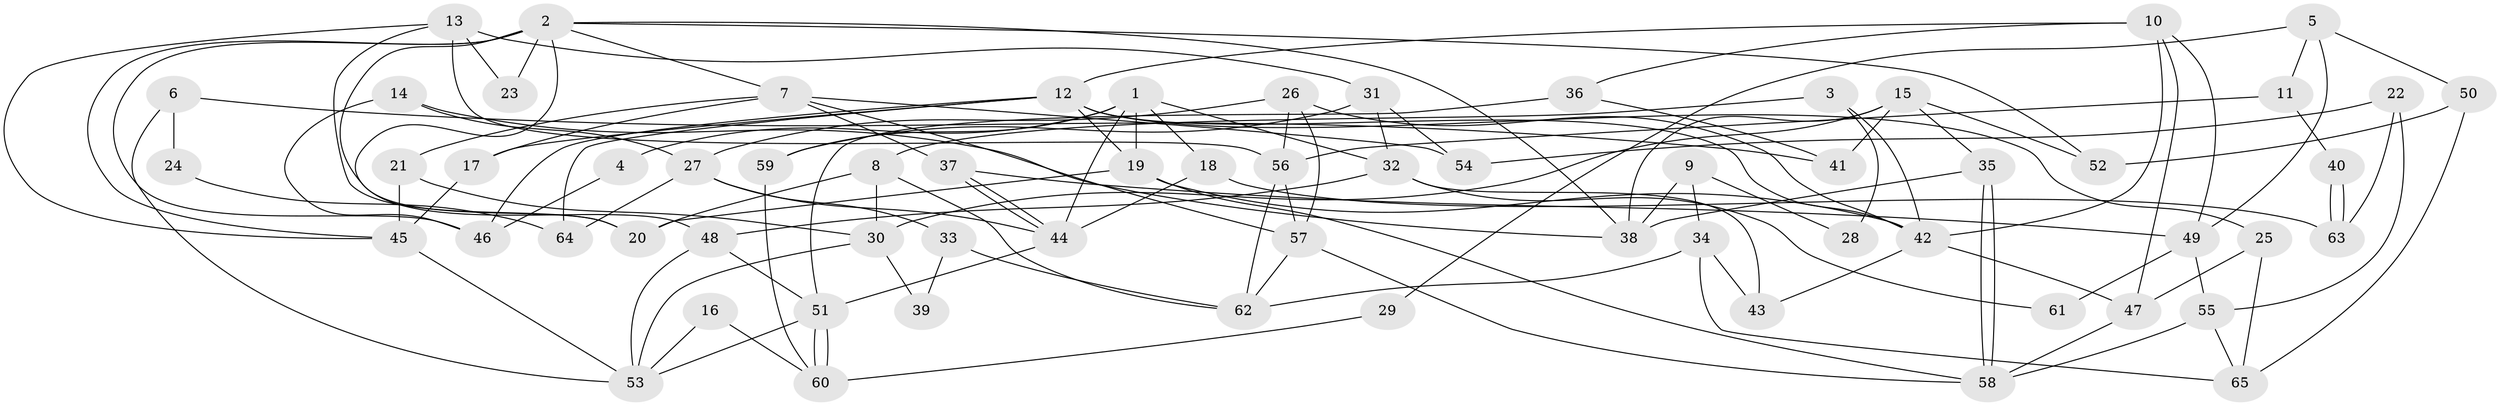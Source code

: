 // Generated by graph-tools (version 1.1) at 2025/50/03/09/25 03:50:05]
// undirected, 65 vertices, 130 edges
graph export_dot {
graph [start="1"]
  node [color=gray90,style=filled];
  1;
  2;
  3;
  4;
  5;
  6;
  7;
  8;
  9;
  10;
  11;
  12;
  13;
  14;
  15;
  16;
  17;
  18;
  19;
  20;
  21;
  22;
  23;
  24;
  25;
  26;
  27;
  28;
  29;
  30;
  31;
  32;
  33;
  34;
  35;
  36;
  37;
  38;
  39;
  40;
  41;
  42;
  43;
  44;
  45;
  46;
  47;
  48;
  49;
  50;
  51;
  52;
  53;
  54;
  55;
  56;
  57;
  58;
  59;
  60;
  61;
  62;
  63;
  64;
  65;
  1 -- 44;
  1 -- 18;
  1 -- 4;
  1 -- 19;
  1 -- 32;
  1 -- 59;
  2 -- 20;
  2 -- 45;
  2 -- 7;
  2 -- 23;
  2 -- 38;
  2 -- 46;
  2 -- 48;
  2 -- 52;
  3 -- 42;
  3 -- 8;
  3 -- 28;
  4 -- 46;
  5 -- 49;
  5 -- 50;
  5 -- 11;
  5 -- 29;
  6 -- 41;
  6 -- 53;
  6 -- 24;
  7 -- 21;
  7 -- 17;
  7 -- 37;
  7 -- 54;
  7 -- 57;
  8 -- 20;
  8 -- 62;
  8 -- 30;
  9 -- 34;
  9 -- 38;
  9 -- 28;
  10 -- 47;
  10 -- 12;
  10 -- 36;
  10 -- 42;
  10 -- 49;
  11 -- 56;
  11 -- 40;
  12 -- 19;
  12 -- 42;
  12 -- 17;
  12 -- 25;
  12 -- 46;
  12 -- 64;
  13 -- 56;
  13 -- 45;
  13 -- 20;
  13 -- 23;
  13 -- 31;
  14 -- 46;
  14 -- 27;
  14 -- 38;
  15 -- 38;
  15 -- 35;
  15 -- 30;
  15 -- 41;
  15 -- 52;
  16 -- 53;
  16 -- 60;
  17 -- 45;
  18 -- 63;
  18 -- 44;
  19 -- 58;
  19 -- 20;
  19 -- 42;
  21 -- 45;
  21 -- 30;
  22 -- 55;
  22 -- 54;
  22 -- 63;
  24 -- 64;
  25 -- 47;
  25 -- 65;
  26 -- 42;
  26 -- 57;
  26 -- 27;
  26 -- 56;
  27 -- 44;
  27 -- 33;
  27 -- 64;
  29 -- 60;
  30 -- 39;
  30 -- 53;
  31 -- 32;
  31 -- 54;
  31 -- 59;
  32 -- 48;
  32 -- 43;
  32 -- 61;
  33 -- 62;
  33 -- 39;
  34 -- 62;
  34 -- 43;
  34 -- 65;
  35 -- 38;
  35 -- 58;
  35 -- 58;
  36 -- 51;
  36 -- 41;
  37 -- 44;
  37 -- 44;
  37 -- 49;
  40 -- 63;
  40 -- 63;
  42 -- 43;
  42 -- 47;
  44 -- 51;
  45 -- 53;
  47 -- 58;
  48 -- 53;
  48 -- 51;
  49 -- 55;
  49 -- 61;
  50 -- 65;
  50 -- 52;
  51 -- 60;
  51 -- 60;
  51 -- 53;
  55 -- 65;
  55 -- 58;
  56 -- 57;
  56 -- 62;
  57 -- 58;
  57 -- 62;
  59 -- 60;
}
